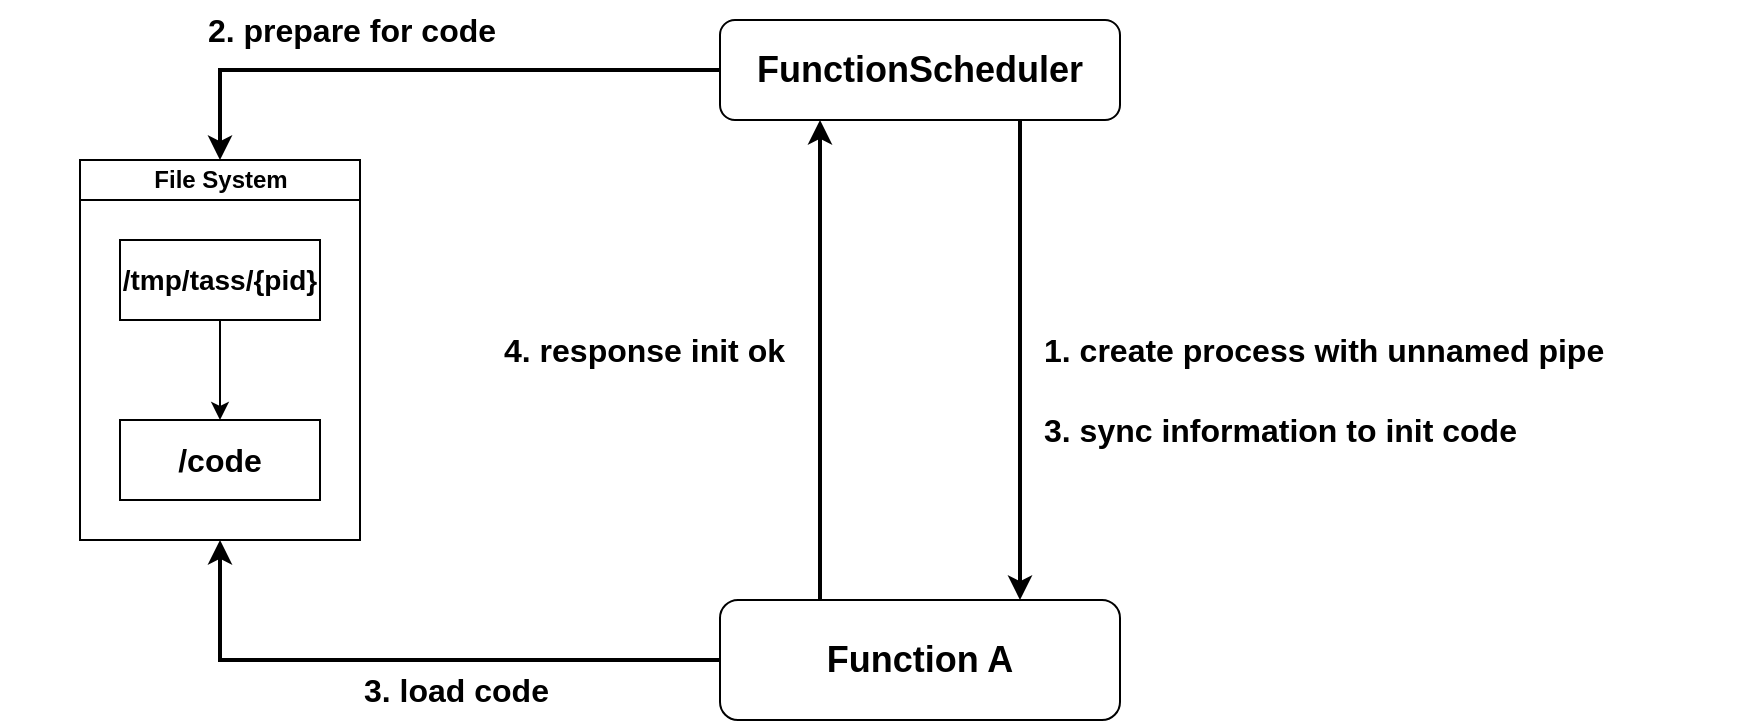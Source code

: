 <mxfile version="13.7.9" type="device"><diagram id="TRRCW6jPK4q9XOES_nax" name="第 1 页"><mxGraphModel dx="1913" dy="806" grid="1" gridSize="10" guides="1" tooltips="1" connect="1" arrows="1" fold="1" page="1" pageScale="1" pageWidth="827" pageHeight="1169" math="0" shadow="0"><root><mxCell id="0"/><mxCell id="1" parent="0"/><mxCell id="vJOwOCtrcfccuikbQggH-15" style="edgeStyle=orthogonalEdgeStyle;rounded=0;orthogonalLoop=1;jettySize=auto;html=1;exitX=0.75;exitY=1;exitDx=0;exitDy=0;entryX=0.75;entryY=0;entryDx=0;entryDy=0;strokeWidth=2;fontSize=16;" edge="1" parent="1" source="vJOwOCtrcfccuikbQggH-1" target="vJOwOCtrcfccuikbQggH-3"><mxGeometry relative="1" as="geometry"/></mxCell><mxCell id="vJOwOCtrcfccuikbQggH-18" style="edgeStyle=orthogonalEdgeStyle;rounded=0;orthogonalLoop=1;jettySize=auto;html=1;exitX=0;exitY=0.5;exitDx=0;exitDy=0;entryX=0.5;entryY=0;entryDx=0;entryDy=0;strokeWidth=2;fontSize=16;" edge="1" parent="1" source="vJOwOCtrcfccuikbQggH-1" target="vJOwOCtrcfccuikbQggH-4"><mxGeometry relative="1" as="geometry"/></mxCell><mxCell id="vJOwOCtrcfccuikbQggH-1" value="&lt;b&gt;&lt;font style=&quot;font-size: 18px&quot;&gt;FunctionScheduler&lt;/font&gt;&lt;/b&gt;" style="rounded=1;whiteSpace=wrap;html=1;" vertex="1" parent="1"><mxGeometry x="280" y="150" width="200" height="50" as="geometry"/></mxCell><mxCell id="vJOwOCtrcfccuikbQggH-17" style="edgeStyle=orthogonalEdgeStyle;rounded=0;orthogonalLoop=1;jettySize=auto;html=1;exitX=0.25;exitY=0;exitDx=0;exitDy=0;entryX=0.25;entryY=1;entryDx=0;entryDy=0;strokeWidth=2;fontSize=16;" edge="1" parent="1" source="vJOwOCtrcfccuikbQggH-3" target="vJOwOCtrcfccuikbQggH-1"><mxGeometry relative="1" as="geometry"/></mxCell><mxCell id="vJOwOCtrcfccuikbQggH-21" style="edgeStyle=orthogonalEdgeStyle;rounded=0;orthogonalLoop=1;jettySize=auto;html=1;exitX=0;exitY=0.5;exitDx=0;exitDy=0;entryX=0.5;entryY=1;entryDx=0;entryDy=0;strokeWidth=2;fontSize=16;" edge="1" parent="1" source="vJOwOCtrcfccuikbQggH-3" target="vJOwOCtrcfccuikbQggH-4"><mxGeometry relative="1" as="geometry"/></mxCell><mxCell id="vJOwOCtrcfccuikbQggH-3" value="Function A" style="rounded=1;whiteSpace=wrap;html=1;fontStyle=1;fontSize=18;" vertex="1" parent="1"><mxGeometry x="280" y="440" width="200" height="60" as="geometry"/></mxCell><mxCell id="vJOwOCtrcfccuikbQggH-4" value="File System" style="swimlane;html=1;startSize=20;horizontal=1;childLayout=treeLayout;horizontalTree=0;resizable=0;containerType=tree;" vertex="1" parent="1"><mxGeometry x="-40" y="220" width="140" height="190" as="geometry"/></mxCell><mxCell id="vJOwOCtrcfccuikbQggH-5" value="/tmp/tass/{pid}" style="whiteSpace=wrap;html=1;fontStyle=1;fontSize=14;" vertex="1" parent="vJOwOCtrcfccuikbQggH-4"><mxGeometry x="20" y="40" width="100" height="40" as="geometry"/></mxCell><mxCell id="vJOwOCtrcfccuikbQggH-6" value="/code" style="whiteSpace=wrap;html=1;fontStyle=1;fontSize=16;" vertex="1" parent="vJOwOCtrcfccuikbQggH-4"><mxGeometry x="20" y="130" width="100" height="40" as="geometry"/></mxCell><mxCell id="vJOwOCtrcfccuikbQggH-7" value="" style="edgeStyle=elbowEdgeStyle;elbow=vertical;html=1;rounded=0;" edge="1" parent="vJOwOCtrcfccuikbQggH-4" source="vJOwOCtrcfccuikbQggH-5" target="vJOwOCtrcfccuikbQggH-6"><mxGeometry relative="1" as="geometry"/></mxCell><mxCell id="vJOwOCtrcfccuikbQggH-14" value="1. create process with unnamed pipe" style="text;html=1;strokeColor=none;fillColor=none;align=left;verticalAlign=middle;whiteSpace=wrap;rounded=0;fontSize=16;fontStyle=1" vertex="1" parent="1"><mxGeometry x="440" y="300" width="352" height="30" as="geometry"/></mxCell><mxCell id="vJOwOCtrcfccuikbQggH-19" value="2. prepare for code" style="text;html=1;strokeColor=none;fillColor=none;align=center;verticalAlign=middle;whiteSpace=wrap;rounded=0;fontSize=16;fontStyle=1" vertex="1" parent="1"><mxGeometry x="-80" y="140" width="352" height="30" as="geometry"/></mxCell><mxCell id="vJOwOCtrcfccuikbQggH-20" value="3. sync information to init code" style="text;html=1;strokeColor=none;fillColor=none;align=left;verticalAlign=middle;whiteSpace=wrap;rounded=0;fontSize=16;fontStyle=1" vertex="1" parent="1"><mxGeometry x="440" y="340" width="352" height="30" as="geometry"/></mxCell><mxCell id="vJOwOCtrcfccuikbQggH-22" value="3. load code" style="text;html=1;strokeColor=none;fillColor=none;align=left;verticalAlign=middle;whiteSpace=wrap;rounded=0;fontSize=16;fontStyle=1" vertex="1" parent="1"><mxGeometry x="100" y="470" width="100" height="30" as="geometry"/></mxCell><mxCell id="vJOwOCtrcfccuikbQggH-24" value="4. response init ok" style="text;html=1;strokeColor=none;fillColor=none;align=left;verticalAlign=middle;whiteSpace=wrap;rounded=0;fontSize=16;fontStyle=1" vertex="1" parent="1"><mxGeometry x="170" y="300" width="150" height="30" as="geometry"/></mxCell></root></mxGraphModel></diagram></mxfile>